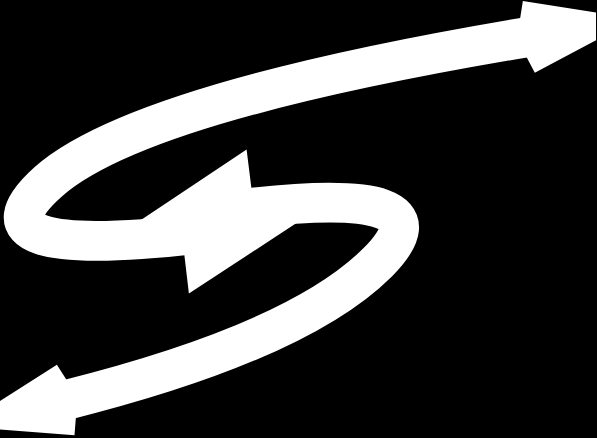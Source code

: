 <mxfile version="15.5.4" type="device"><diagram id="rfq0daSijOeFSiJxm3DQ" name="Page-1"><mxGraphModel dx="1422" dy="702" grid="1" gridSize="10" guides="1" tooltips="1" connect="1" arrows="1" fold="1" page="1" pageScale="1" pageWidth="827" pageHeight="1169" background="#000000" math="0" shadow="0"><root><mxCell id="0"/><mxCell id="1" parent="0"/><mxCell id="zL-0xqFxCWFVFVntKJo7-4" value="" style="endArrow=openThin;html=1;strokeWidth=20;startArrow=async;startFill=1;fontSize=11;endFill=0;fontColor=#FFFFFF;labelBorderColor=none;strokeColor=#FFFFFF;curved=1;shadow=0;" parent="1" edge="1"><mxGeometry width="50" height="50" relative="1" as="geometry"><mxPoint x="419" y="585" as="sourcePoint"/><mxPoint x="579" y="485" as="targetPoint"/><Array as="points"><mxPoint x="249" y="605"/><mxPoint x="339" y="525"/></Array></mxGeometry></mxCell><mxCell id="zL-0xqFxCWFVFVntKJo7-5" value="" style="endArrow=openThin;html=1;strokeWidth=20;startArrow=async;startFill=1;endFill=0;fontColor=#FFFFFF;labelBorderColor=none;strokeColor=#FFFFFF;curved=1;shadow=0;" parent="1" edge="1"><mxGeometry width="50" height="50" relative="1" as="geometry"><mxPoint x="339" y="585" as="sourcePoint"/><mxPoint x="259" y="685" as="targetPoint"/><Array as="points"><mxPoint x="499" y="565"/><mxPoint x="419" y="645"/></Array></mxGeometry></mxCell></root></mxGraphModel></diagram></mxfile>